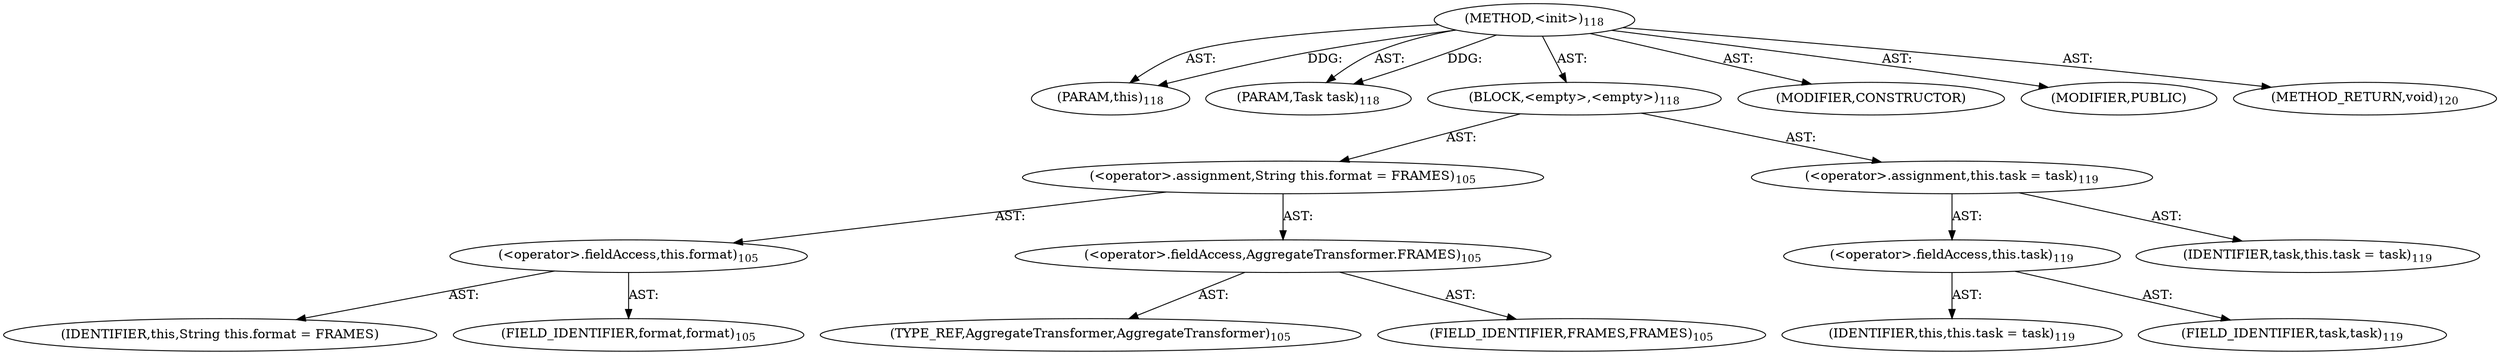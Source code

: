 digraph "&lt;init&gt;" {  
"111669149698" [label = <(METHOD,&lt;init&gt;)<SUB>118</SUB>> ]
"115964116999" [label = <(PARAM,this)<SUB>118</SUB>> ]
"115964117002" [label = <(PARAM,Task task)<SUB>118</SUB>> ]
"25769803778" [label = <(BLOCK,&lt;empty&gt;,&lt;empty&gt;)<SUB>118</SUB>> ]
"30064771075" [label = <(&lt;operator&gt;.assignment,String this.format = FRAMES)<SUB>105</SUB>> ]
"30064771076" [label = <(&lt;operator&gt;.fieldAccess,this.format)<SUB>105</SUB>> ]
"68719476745" [label = <(IDENTIFIER,this,String this.format = FRAMES)> ]
"55834574850" [label = <(FIELD_IDENTIFIER,format,format)<SUB>105</SUB>> ]
"30064771077" [label = <(&lt;operator&gt;.fieldAccess,AggregateTransformer.FRAMES)<SUB>105</SUB>> ]
"180388626434" [label = <(TYPE_REF,AggregateTransformer,AggregateTransformer)<SUB>105</SUB>> ]
"55834574851" [label = <(FIELD_IDENTIFIER,FRAMES,FRAMES)<SUB>105</SUB>> ]
"30064771078" [label = <(&lt;operator&gt;.assignment,this.task = task)<SUB>119</SUB>> ]
"30064771079" [label = <(&lt;operator&gt;.fieldAccess,this.task)<SUB>119</SUB>> ]
"68719476744" [label = <(IDENTIFIER,this,this.task = task)<SUB>119</SUB>> ]
"55834574852" [label = <(FIELD_IDENTIFIER,task,task)<SUB>119</SUB>> ]
"68719476746" [label = <(IDENTIFIER,task,this.task = task)<SUB>119</SUB>> ]
"133143986194" [label = <(MODIFIER,CONSTRUCTOR)> ]
"133143986195" [label = <(MODIFIER,PUBLIC)> ]
"128849018882" [label = <(METHOD_RETURN,void)<SUB>120</SUB>> ]
  "111669149698" -> "115964116999"  [ label = "AST: "] 
  "111669149698" -> "115964117002"  [ label = "AST: "] 
  "111669149698" -> "25769803778"  [ label = "AST: "] 
  "111669149698" -> "133143986194"  [ label = "AST: "] 
  "111669149698" -> "133143986195"  [ label = "AST: "] 
  "111669149698" -> "128849018882"  [ label = "AST: "] 
  "25769803778" -> "30064771075"  [ label = "AST: "] 
  "25769803778" -> "30064771078"  [ label = "AST: "] 
  "30064771075" -> "30064771076"  [ label = "AST: "] 
  "30064771075" -> "30064771077"  [ label = "AST: "] 
  "30064771076" -> "68719476745"  [ label = "AST: "] 
  "30064771076" -> "55834574850"  [ label = "AST: "] 
  "30064771077" -> "180388626434"  [ label = "AST: "] 
  "30064771077" -> "55834574851"  [ label = "AST: "] 
  "30064771078" -> "30064771079"  [ label = "AST: "] 
  "30064771078" -> "68719476746"  [ label = "AST: "] 
  "30064771079" -> "68719476744"  [ label = "AST: "] 
  "30064771079" -> "55834574852"  [ label = "AST: "] 
  "111669149698" -> "115964116999"  [ label = "DDG: "] 
  "111669149698" -> "115964117002"  [ label = "DDG: "] 
}
